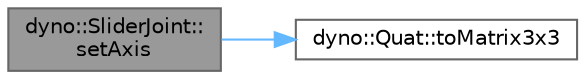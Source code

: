 digraph "dyno::SliderJoint::setAxis"
{
 // LATEX_PDF_SIZE
  bgcolor="transparent";
  edge [fontname=Helvetica,fontsize=10,labelfontname=Helvetica,labelfontsize=10];
  node [fontname=Helvetica,fontsize=10,shape=box,height=0.2,width=0.4];
  rankdir="LR";
  Node1 [id="Node000001",label="dyno::SliderJoint::\lsetAxis",height=0.2,width=0.4,color="gray40", fillcolor="grey60", style="filled", fontcolor="black",tooltip=" "];
  Node1 -> Node2 [id="edge1_Node000001_Node000002",color="steelblue1",style="solid",tooltip=" "];
  Node2 [id="Node000002",label="dyno::Quat::toMatrix3x3",height=0.2,width=0.4,color="grey40", fillcolor="white", style="filled",URL="$classdyno_1_1_quat.html#adc448a3beeb778f970527878c3536d0f",tooltip=" "];
}
